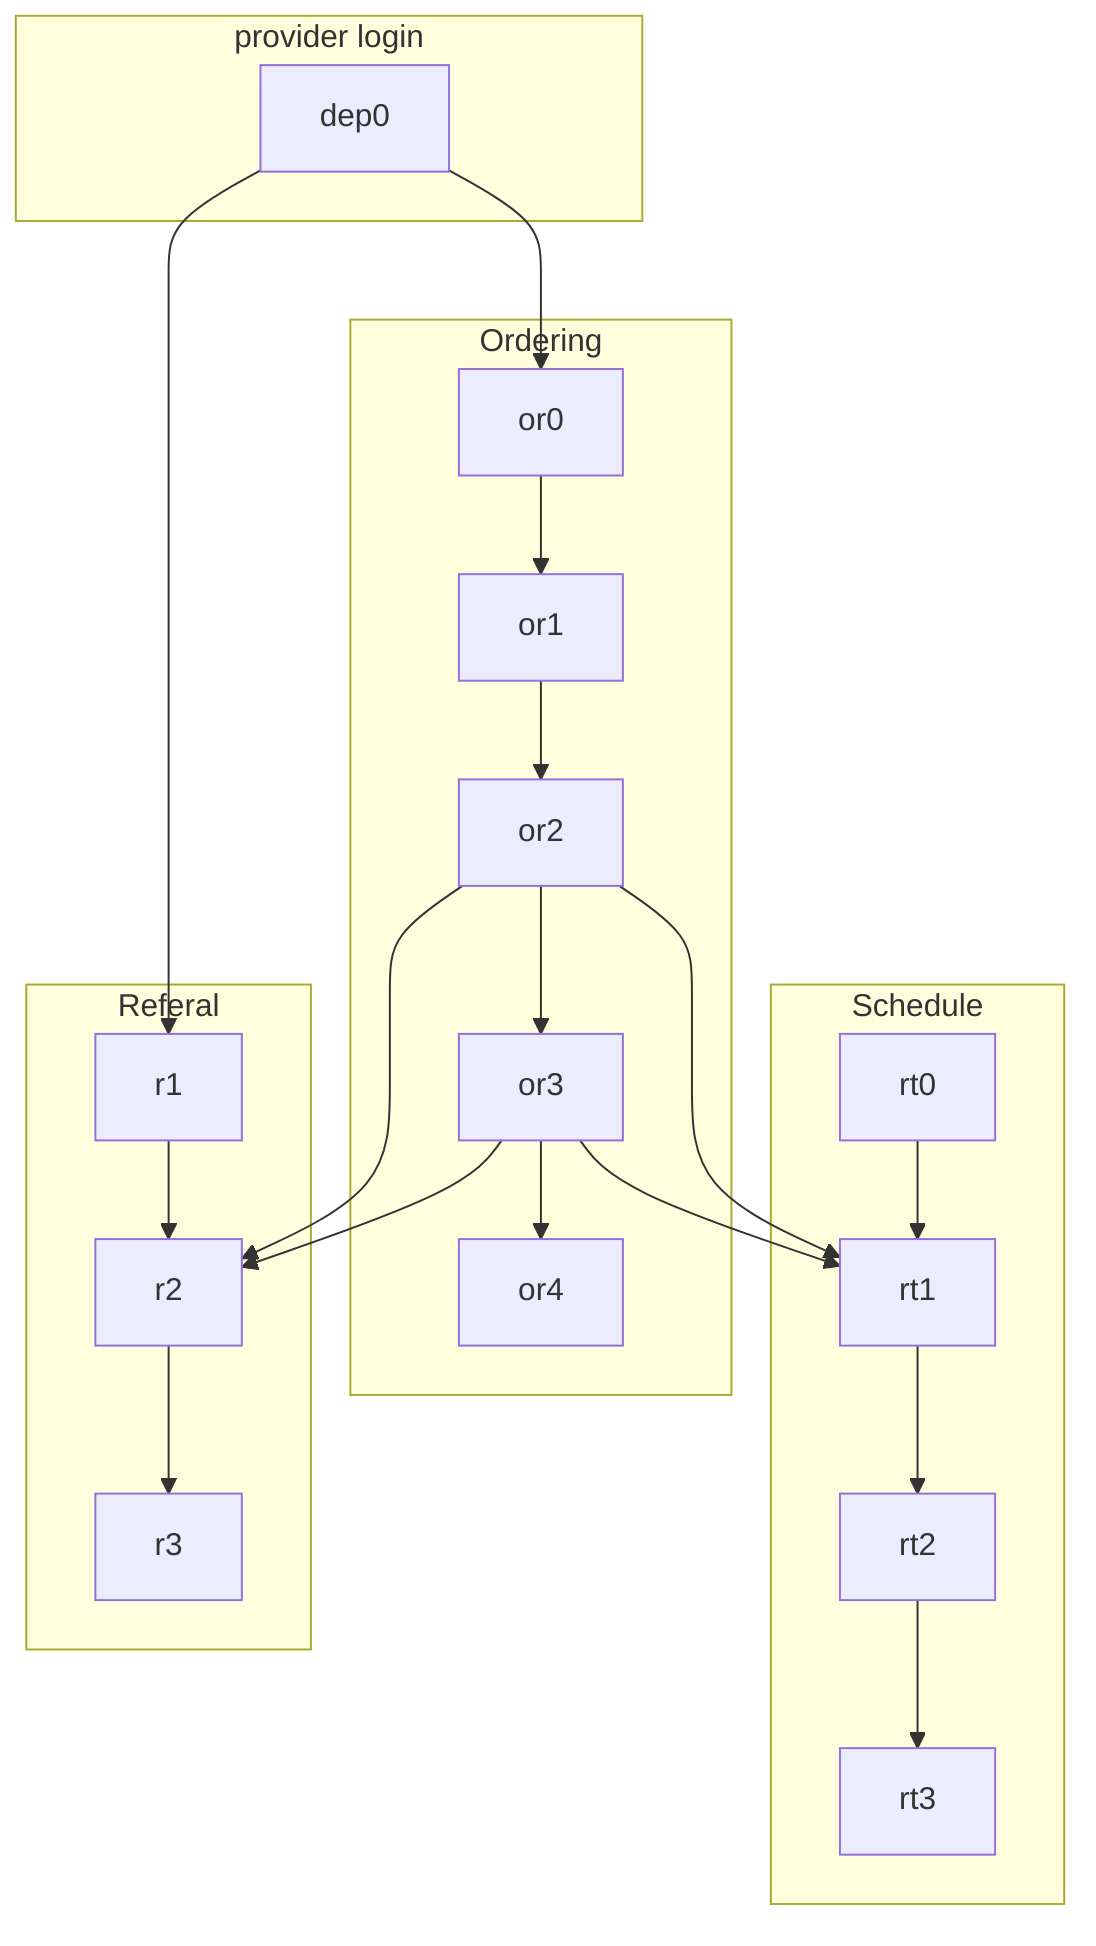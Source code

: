 flowchart TD
   


    subgraph Schedule
      rt0-->rt1
      rt1-->rt2
      rt2-->rt3
    end

    subgraph Ordering
      or0-->or1
      or1-->or2
      or2-->or3
      or3-->or4
    end

    subgraph Referal
      r1-->r2
      r2-->r3
    end
     
    subgraph provider login
      dep0
    end
     
     or2-->rt1
     or3-->rt1
     or3-->r2
     or2-->r2
     dep0-->r1
     dep0-->or0